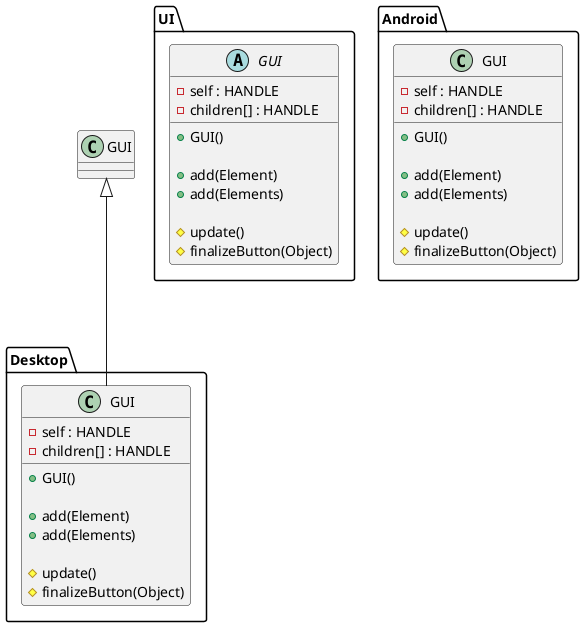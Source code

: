 @startuml
package UI {
    abstract class GUI {
        -self : HANDLE
        -children[] : HANDLE

        +GUI()

        +add(Element)
        +add(Elements)

        #update()
        #finalizeButton(Object)
    }
}

package Android {
    class Android.GUI {
        -self : HANDLE
        -children[] : HANDLE

        +GUI()

        +add(Element)
        +add(Elements)

        #update()
        #finalizeButton(Object)
    }
}

package Desktop {
    class Desktop.GUI {
        -self : HANDLE
        -children[] : HANDLE

        +GUI()

        +add(Element)
        +add(Elements)

        #update()
        #finalizeButton(Object)
    }
}
GUI <|--- Desktop.GUI
@enduml

/*
class Desktop.Window { }
class Desktop.Layout { }
class Desktop.Checkbox { }
class Desktop.Label { }
class Desktop.EventListener { }

Window <|--- Desktop.Window
Layout <|--- Desktop.Layout
Checkbox <|--- Desktop.Checkbox
Label <|--- Desktop.Label
Listener <|--- Desktop.EventListener
*/
